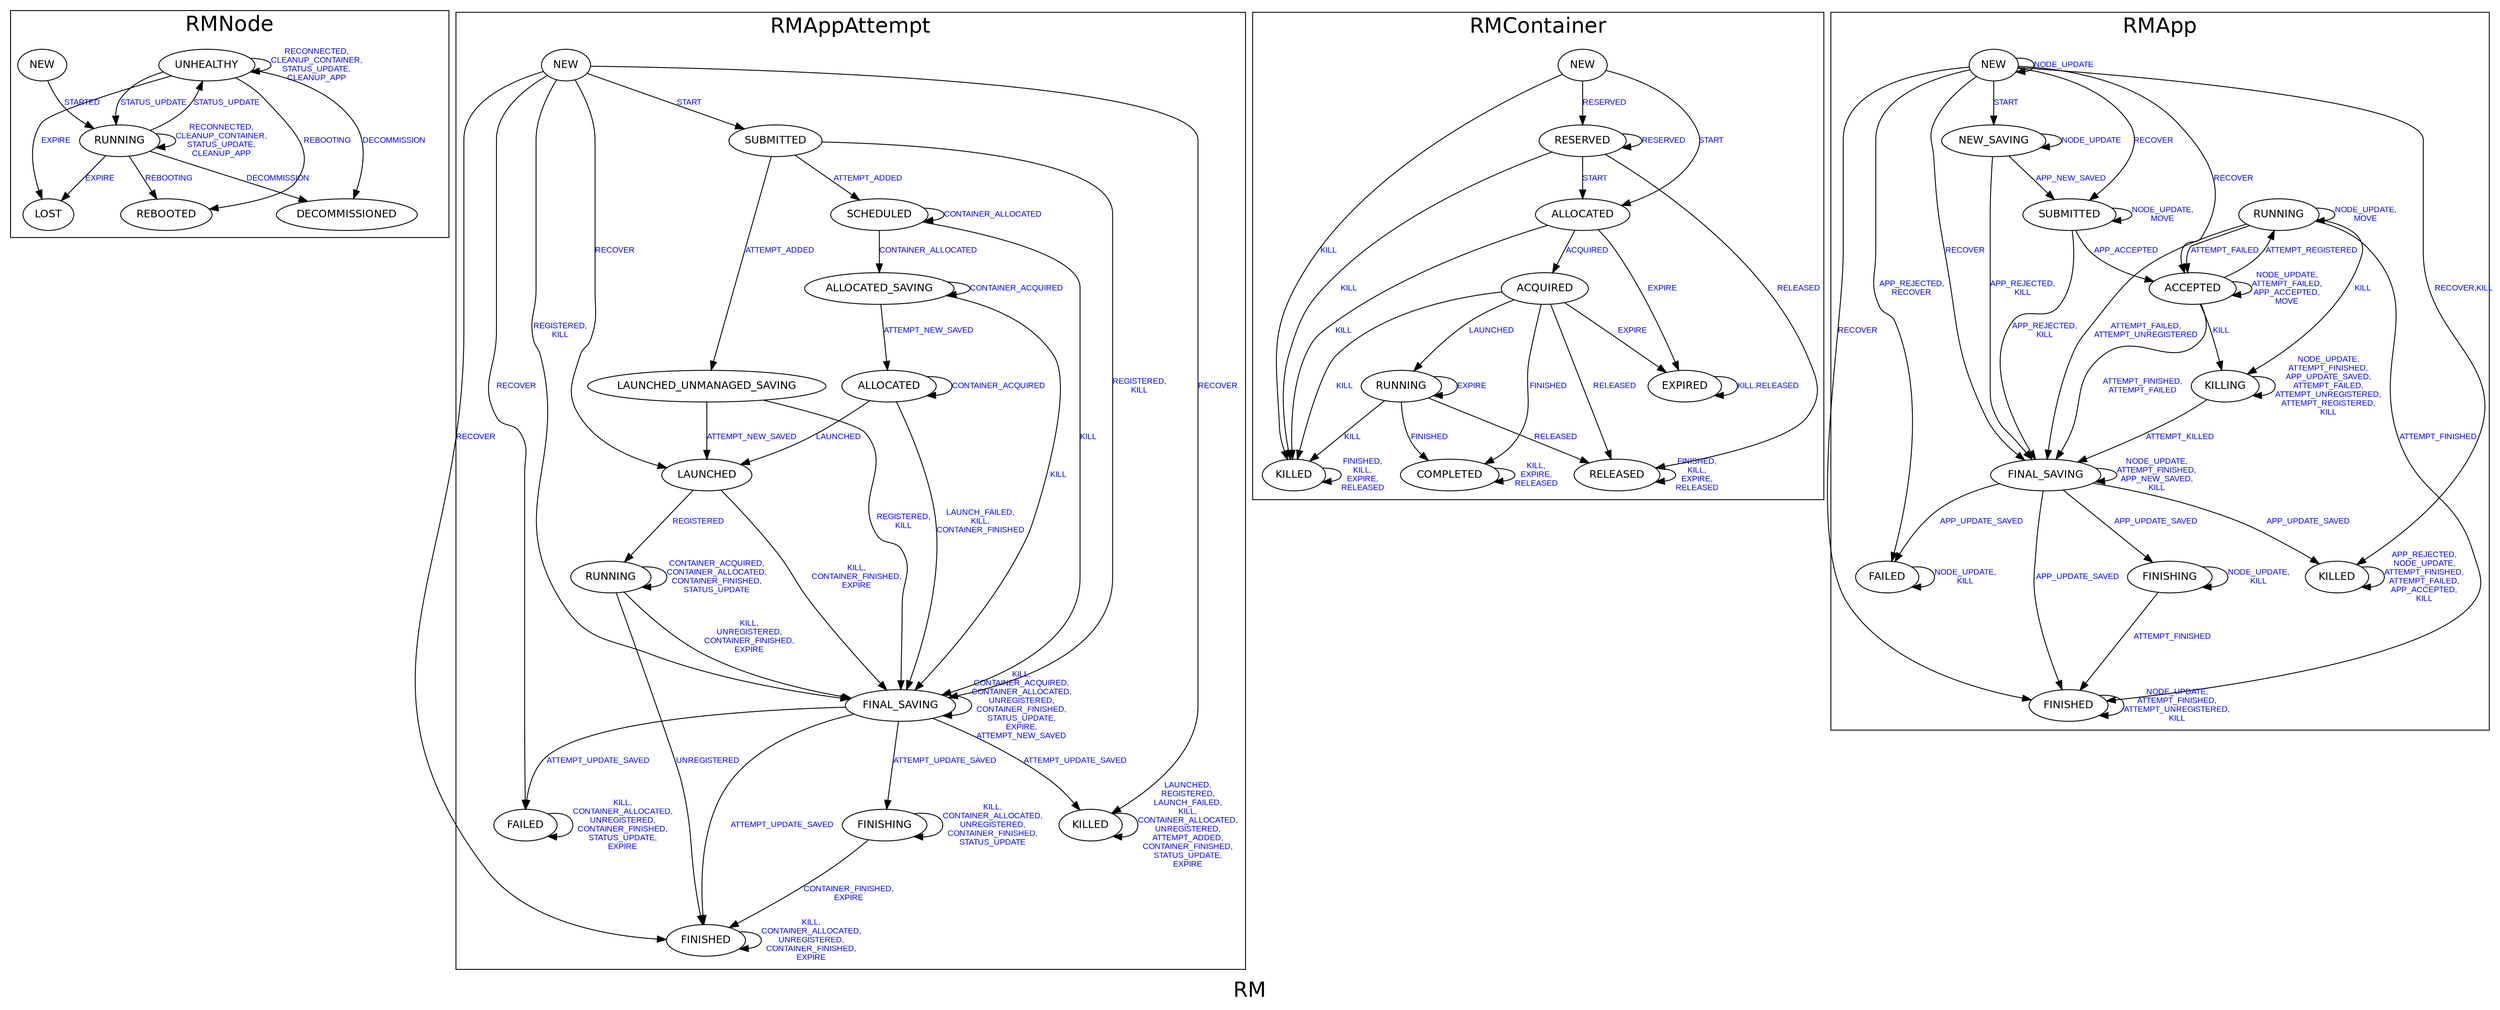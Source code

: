 digraph RM {
graph [ label="RM", fontsize=24, fontname=Helvetica];
node [fontsize=12, fontname=Helvetica];
edge [fontsize=9, fontcolor=blue, fontname=Arial];
subgraph cluster_RMNode {
label="RMNode"
  "RMNode.UNHEALTHY" [ label = UNHEALTHY ];
  "RMNode.UNHEALTHY" -> "RMNode.DECOMMISSIONED" [ label = "DECOMMISSION" ];
  "RMNode.UNHEALTHY" -> "RMNode.LOST" [ label = "EXPIRE" ];
  "RMNode.UNHEALTHY" -> "RMNode.UNHEALTHY" [ label = "RECONNECTED,\nCLEANUP_CONTAINER,\nSTATUS_UPDATE,\nCLEANUP_APP" ];
  "RMNode.UNHEALTHY" -> "RMNode.REBOOTED" [ label = "REBOOTING" ];
  "RMNode.UNHEALTHY" -> "RMNode.RUNNING" [ label = "STATUS_UPDATE" ];
  "RMNode.DECOMMISSIONED" [ label = DECOMMISSIONED ];
  "RMNode.NEW" [ label = NEW ];
  "RMNode.NEW" -> "RMNode.RUNNING" [ label = "STARTED" ];
  "RMNode.RUNNING" [ label = RUNNING ];
  "RMNode.RUNNING" -> "RMNode.DECOMMISSIONED" [ label = "DECOMMISSION" ];
  "RMNode.RUNNING" -> "RMNode.LOST" [ label = "EXPIRE" ];
  "RMNode.RUNNING" -> "RMNode.RUNNING" [ label = "RECONNECTED,\nCLEANUP_CONTAINER,\nSTATUS_UPDATE,\nCLEANUP_APP" ];
  "RMNode.RUNNING" -> "RMNode.REBOOTED" [ label = "REBOOTING" ];
  "RMNode.RUNNING" -> "RMNode.UNHEALTHY" [ label = "STATUS_UPDATE" ];
  "RMNode.REBOOTED" [ label = REBOOTED ];
  "RMNode.LOST" [ label = LOST ];
}

subgraph cluster_RMAppAttempt {
label="RMAppAttempt"
  "RMAppAttempt.RUNNING" [ label = RUNNING ];
  "RMAppAttempt.RUNNING" -> "RMAppAttempt.FINAL_SAVING" [ label = "KILL,\nUNREGISTERED,\nCONTAINER_FINISHED,\nEXPIRE" ];
  "RMAppAttempt.RUNNING" -> "RMAppAttempt.RUNNING" [ label = "CONTAINER_ACQUIRED,\nCONTAINER_ALLOCATED,\nCONTAINER_FINISHED,\nSTATUS_UPDATE" ];
  "RMAppAttempt.RUNNING" -> "RMAppAttempt.FINISHED" [ label = "UNREGISTERED" ];
  "RMAppAttempt.SCHEDULED" [ label = SCHEDULED ];
  "RMAppAttempt.SCHEDULED" -> "RMAppAttempt.FINAL_SAVING" [ label = "KILL" ];
  "RMAppAttempt.SCHEDULED" -> "RMAppAttempt.SCHEDULED" [ label = "CONTAINER_ALLOCATED" ];
  "RMAppAttempt.SCHEDULED" -> "RMAppAttempt.ALLOCATED_SAVING" [ label = "CONTAINER_ALLOCATED" ];
  "RMAppAttempt.FAILED" [ label = FAILED ];
  "RMAppAttempt.FAILED" -> "RMAppAttempt.FAILED" [ label = "KILL,\nCONTAINER_ALLOCATED,\nUNREGISTERED,\nCONTAINER_FINISHED,\nSTATUS_UPDATE,\nEXPIRE" ];
  "RMAppAttempt.NEW" [ label = NEW ];
  "RMAppAttempt.NEW" -> "RMAppAttempt.FINAL_SAVING" [ label = "REGISTERED,\nKILL" ];
  "RMAppAttempt.NEW" -> "RMAppAttempt.SUBMITTED" [ label = "START" ];
  "RMAppAttempt.NEW" -> "RMAppAttempt.LAUNCHED" [ label = "RECOVER" ];
  "RMAppAttempt.NEW" -> "RMAppAttempt.FAILED" [ label = "RECOVER" ];
  "RMAppAttempt.NEW" -> "RMAppAttempt.FINISHED" [ label = "RECOVER" ];
  "RMAppAttempt.NEW" -> "RMAppAttempt.KILLED" [ label = "RECOVER" ];
  "RMAppAttempt.FINISHED" [ label = FINISHED ];
  "RMAppAttempt.FINISHED" -> "RMAppAttempt.FINISHED" [ label = "KILL,\nCONTAINER_ALLOCATED,\nUNREGISTERED,\nCONTAINER_FINISHED,\nEXPIRE" ];
  "RMAppAttempt.FINAL_SAVING" [ label = FINAL_SAVING ];
  "RMAppAttempt.FINAL_SAVING" -> "RMAppAttempt.FAILED" [ label = "ATTEMPT_UPDATE_SAVED" ];
  "RMAppAttempt.FINAL_SAVING" -> "RMAppAttempt.FINISHING" [ label = "ATTEMPT_UPDATE_SAVED" ];
  "RMAppAttempt.FINAL_SAVING" -> "RMAppAttempt.FINISHED" [ label = "ATTEMPT_UPDATE_SAVED" ];
  "RMAppAttempt.FINAL_SAVING" -> "RMAppAttempt.KILLED" [ label = "ATTEMPT_UPDATE_SAVED" ];
  "RMAppAttempt.FINAL_SAVING" -> "RMAppAttempt.FINAL_SAVING" [ label = "KILL,\nCONTAINER_ACQUIRED,\nCONTAINER_ALLOCATED,\nUNREGISTERED,\nCONTAINER_FINISHED,\nSTATUS_UPDATE,\nEXPIRE,\nATTEMPT_NEW_SAVED" ];
  "RMAppAttempt.FINISHING" [ label = FINISHING ];
  "RMAppAttempt.FINISHING" -> "RMAppAttempt.FINISHING" [ label = "KILL,\nCONTAINER_ALLOCATED,\nUNREGISTERED,\nCONTAINER_FINISHED,\nSTATUS_UPDATE" ];
  "RMAppAttempt.FINISHING" -> "RMAppAttempt.FINISHED" [ label = "CONTAINER_FINISHED,\nEXPIRE" ];
  "RMAppAttempt.LAUNCHED" [ label = LAUNCHED ];
  "RMAppAttempt.LAUNCHED" -> "RMAppAttempt.RUNNING" [ label = "REGISTERED" ];
  "RMAppAttempt.LAUNCHED" -> "RMAppAttempt.FINAL_SAVING" [ label = "KILL,\nCONTAINER_FINISHED,\nEXPIRE" ];
  "RMAppAttempt.SUBMITTED" [ label = SUBMITTED ];
  "RMAppAttempt.SUBMITTED" -> "RMAppAttempt.FINAL_SAVING" [ label = "REGISTERED,\nKILL" ];
  "RMAppAttempt.SUBMITTED" -> "RMAppAttempt.SCHEDULED" [ label = "ATTEMPT_ADDED" ];
  "RMAppAttempt.SUBMITTED" -> "RMAppAttempt.LAUNCHED_UNMANAGED_SAVING" [ label = "ATTEMPT_ADDED" ];
  "RMAppAttempt.LAUNCHED_UNMANAGED_SAVING" [ label = LAUNCHED_UNMANAGED_SAVING ];
  "RMAppAttempt.LAUNCHED_UNMANAGED_SAVING" -> "RMAppAttempt.FINAL_SAVING" [ label = "REGISTERED,\nKILL" ];
  "RMAppAttempt.LAUNCHED_UNMANAGED_SAVING" -> "RMAppAttempt.LAUNCHED" [ label = "ATTEMPT_NEW_SAVED" ];
  "RMAppAttempt.ALLOCATED_SAVING" [ label = ALLOCATED_SAVING ];
  "RMAppAttempt.ALLOCATED_SAVING" -> "RMAppAttempt.FINAL_SAVING" [ label = "KILL" ];
  "RMAppAttempt.ALLOCATED_SAVING" -> "RMAppAttempt.ALLOCATED_SAVING" [ label = "CONTAINER_ACQUIRED" ];
  "RMAppAttempt.ALLOCATED_SAVING" -> "RMAppAttempt.ALLOCATED" [ label = "ATTEMPT_NEW_SAVED" ];
  "RMAppAttempt.KILLED" [ label = KILLED ];
  "RMAppAttempt.KILLED" -> "RMAppAttempt.KILLED" [ label = "LAUNCHED,\nREGISTERED,\nLAUNCH_FAILED,\nKILL,\nCONTAINER_ALLOCATED,\nUNREGISTERED,\nATTEMPT_ADDED,\nCONTAINER_FINISHED,\nSTATUS_UPDATE,\nEXPIRE" ];
  "RMAppAttempt.ALLOCATED" [ label = ALLOCATED ];
  "RMAppAttempt.ALLOCATED" -> "RMAppAttempt.LAUNCHED" [ label = "LAUNCHED" ];
  "RMAppAttempt.ALLOCATED" -> "RMAppAttempt.FINAL_SAVING" [ label = "LAUNCH_FAILED,\nKILL,\nCONTAINER_FINISHED" ];
  "RMAppAttempt.ALLOCATED" -> "RMAppAttempt.ALLOCATED" [ label = "CONTAINER_ACQUIRED" ];
}

subgraph cluster_RMContainer {
label="RMContainer"
  "RMContainer.ACQUIRED" [ label = ACQUIRED ];
  "RMContainer.ACQUIRED" -> "RMContainer.COMPLETED" [ label = "FINISHED" ];
  "RMContainer.ACQUIRED" -> "RMContainer.RUNNING" [ label = "LAUNCHED" ];
  "RMContainer.ACQUIRED" -> "RMContainer.KILLED" [ label = "KILL" ];
  "RMContainer.ACQUIRED" -> "RMContainer.EXPIRED" [ label = "EXPIRE" ];
  "RMContainer.ACQUIRED" -> "RMContainer.RELEASED" [ label = "RELEASED" ];
  "RMContainer.RELEASED" [ label = RELEASED ];
  "RMContainer.RELEASED" -> "RMContainer.RELEASED" [ label = "FINISHED,\nKILL,\nEXPIRE,\nRELEASED" ];
  "RMContainer.EXPIRED" [ label = EXPIRED ];
  "RMContainer.EXPIRED" -> "RMContainer.EXPIRED" [ label = "KILL,RELEASED" ];
  "RMContainer.KILLED" [ label = KILLED ];
  "RMContainer.KILLED" -> "RMContainer.KILLED" [ label = "FINISHED,\nKILL,\nEXPIRE,\nRELEASED" ];
  "RMContainer.NEW" [ label = NEW ];
  "RMContainer.NEW" -> "RMContainer.ALLOCATED" [ label = "START" ];
  "RMContainer.NEW" -> "RMContainer.RESERVED" [ label = "RESERVED" ];
  "RMContainer.NEW" -> "RMContainer.KILLED" [ label = "KILL" ];
  "RMContainer.COMPLETED" [ label = COMPLETED ];
  "RMContainer.COMPLETED" -> "RMContainer.COMPLETED" [ label = "KILL,\nEXPIRE,\nRELEASED" ];
  "RMContainer.ALLOCATED" [ label = ALLOCATED ];
  "RMContainer.ALLOCATED" -> "RMContainer.ACQUIRED" [ label = "ACQUIRED" ];
  "RMContainer.ALLOCATED" -> "RMContainer.KILLED" [ label = "KILL" ];
  "RMContainer.ALLOCATED" -> "RMContainer.EXPIRED" [ label = "EXPIRE" ];
  "RMContainer.RESERVED" [ label = RESERVED ];
  "RMContainer.RESERVED" -> "RMContainer.ALLOCATED" [ label = "START" ];
  "RMContainer.RESERVED" -> "RMContainer.RESERVED" [ label = "RESERVED" ];
  "RMContainer.RESERVED" -> "RMContainer.KILLED" [ label = "KILL" ];
  "RMContainer.RESERVED" -> "RMContainer.RELEASED" [ label = "RELEASED" ];
  "RMContainer.RUNNING" [ label = RUNNING ];
  "RMContainer.RUNNING" -> "RMContainer.COMPLETED" [ label = "FINISHED" ];
  "RMContainer.RUNNING" -> "RMContainer.KILLED" [ label = "KILL" ];
  "RMContainer.RUNNING" -> "RMContainer.RUNNING" [ label = "EXPIRE" ];
  "RMContainer.RUNNING" -> "RMContainer.RELEASED" [ label = "RELEASED" ];
}

subgraph cluster_RMApp {
label="RMApp"
  "RMApp.RUNNING" [ label = RUNNING ];
  "RMApp.RUNNING" -> "RMApp.RUNNING" [ label = "NODE_UPDATE,\nMOVE" ];
  "RMApp.RUNNING" -> "RMApp.FINISHED" [ label = "ATTEMPT_FINISHED" ];
  "RMApp.RUNNING" -> "RMApp.ACCEPTED" [ label = "ATTEMPT_FAILED" ];
  "RMApp.RUNNING" -> "RMApp.FINAL_SAVING" [ label = "ATTEMPT_FAILED,\nATTEMPT_UNREGISTERED" ];
  "RMApp.RUNNING" -> "RMApp.KILLING" [ label = "KILL" ];
  "RMApp.FINAL_SAVING" [ label = FINAL_SAVING ];
  "RMApp.FINAL_SAVING" -> "RMApp.FINAL_SAVING" [ label = "NODE_UPDATE,\nATTEMPT_FINISHED,\nAPP_NEW_SAVED,\nKILL" ];
  "RMApp.FINAL_SAVING" -> "RMApp.FINISHING" [ label = "APP_UPDATE_SAVED" ];
  "RMApp.FINAL_SAVING" -> "RMApp.FINISHED" [ label = "APP_UPDATE_SAVED" ];
  "RMApp.FINAL_SAVING" -> "RMApp.FAILED" [ label = "APP_UPDATE_SAVED" ];
  "RMApp.FINAL_SAVING" -> "RMApp.KILLED" [ label = "APP_UPDATE_SAVED" ];
  "RMApp.ACCEPTED" [ label = ACCEPTED ];
  "RMApp.ACCEPTED" -> "RMApp.ACCEPTED" [ label = "NODE_UPDATE,\nATTEMPT_FAILED,\nAPP_ACCEPTED,\nMOVE" ];
  "RMApp.ACCEPTED" -> "RMApp.FINAL_SAVING" [ label = "ATTEMPT_FINISHED,\nATTEMPT_FAILED" ];
  "RMApp.ACCEPTED" -> "RMApp.RUNNING" [ label = "ATTEMPT_REGISTERED" ];
  "RMApp.ACCEPTED" -> "RMApp.KILLING" [ label = "KILL" ];
  "RMApp.NEW" [ label = NEW ];
  "RMApp.NEW" -> "RMApp.FAILED" [ label = "APP_REJECTED,\nRECOVER" ];
  "RMApp.NEW" -> "RMApp.NEW" [ label = "NODE_UPDATE" ];
  "RMApp.NEW" -> "RMApp.SUBMITTED" [ label = "RECOVER" ];
  "RMApp.NEW" -> "RMApp.ACCEPTED" [ label = "RECOVER" ];
  "RMApp.NEW" -> "RMApp.FINAL_SAVING" [ label = "RECOVER" ];
  "RMApp.NEW" -> "RMApp.FINISHED" [ label = "RECOVER" ];
  "RMApp.NEW" -> "RMApp.KILLED" [ label = "RECOVER,KILL" ];
  "RMApp.NEW" -> "RMApp.NEW_SAVING" [ label = "START" ];
  "RMApp.FINISHING" [ label = FINISHING ];
  "RMApp.FINISHING" -> "RMApp.FINISHING" [ label = "NODE_UPDATE,\nKILL" ];
  "RMApp.FINISHING" -> "RMApp.FINISHED" [ label = "ATTEMPT_FINISHED" ];
  "RMApp.FAILED" [ label = FAILED ];
  "RMApp.FAILED" -> "RMApp.FAILED" [ label = "NODE_UPDATE,\nKILL" ];
  "RMApp.KILLING" [ label = KILLING ];
  "RMApp.KILLING" -> "RMApp.KILLING" [ label = "NODE_UPDATE,\nATTEMPT_FINISHED,\nAPP_UPDATE_SAVED,\nATTEMPT_FAILED,\nATTEMPT_UNREGISTERED,\nATTEMPT_REGISTERED,\nKILL" ];
  "RMApp.KILLING" -> "RMApp.FINAL_SAVING" [ label = "ATTEMPT_KILLED" ];
  "RMApp.FINISHED" [ label = FINISHED ];
  "RMApp.FINISHED" -> "RMApp.FINISHED" [ label = "NODE_UPDATE,\nATTEMPT_FINISHED,\nATTEMPT_UNREGISTERED,\nKILL" ];
  "RMApp.NEW_SAVING" [ label = NEW_SAVING ];
  "RMApp.NEW_SAVING" -> "RMApp.FINAL_SAVING" [ label = "APP_REJECTED,\nKILL" ];
  "RMApp.NEW_SAVING" -> "RMApp.NEW_SAVING" [ label = "NODE_UPDATE" ];
  "RMApp.NEW_SAVING" -> "RMApp.SUBMITTED" [ label = "APP_NEW_SAVED" ];
  "RMApp.KILLED" [ label = KILLED ];
  "RMApp.KILLED" -> "RMApp.KILLED" [ label = "APP_REJECTED,\nNODE_UPDATE,\nATTEMPT_FINISHED,\nATTEMPT_FAILED,\nAPP_ACCEPTED,\nKILL" ];
  "RMApp.SUBMITTED" [ label = SUBMITTED ];
  "RMApp.SUBMITTED" -> "RMApp.FINAL_SAVING" [ label = "APP_REJECTED,\nKILL" ];
  "RMApp.SUBMITTED" -> "RMApp.SUBMITTED" [ label = "NODE_UPDATE,\nMOVE" ];
  "RMApp.SUBMITTED" -> "RMApp.ACCEPTED" [ label = "APP_ACCEPTED" ];
}

}
